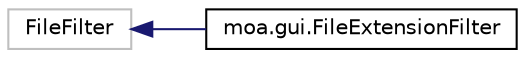 digraph "Graphical Class Hierarchy"
{
 // LATEX_PDF_SIZE
  edge [fontname="Helvetica",fontsize="10",labelfontname="Helvetica",labelfontsize="10"];
  node [fontname="Helvetica",fontsize="10",shape=record];
  rankdir="LR";
  Node1014 [label="FileFilter",height=0.2,width=0.4,color="grey75", fillcolor="white", style="filled",tooltip=" "];
  Node1014 -> Node0 [dir="back",color="midnightblue",fontsize="10",style="solid",fontname="Helvetica"];
  Node0 [label="moa.gui.FileExtensionFilter",height=0.2,width=0.4,color="black", fillcolor="white", style="filled",URL="$classmoa_1_1gui_1_1_file_extension_filter.html",tooltip=" "];
}
